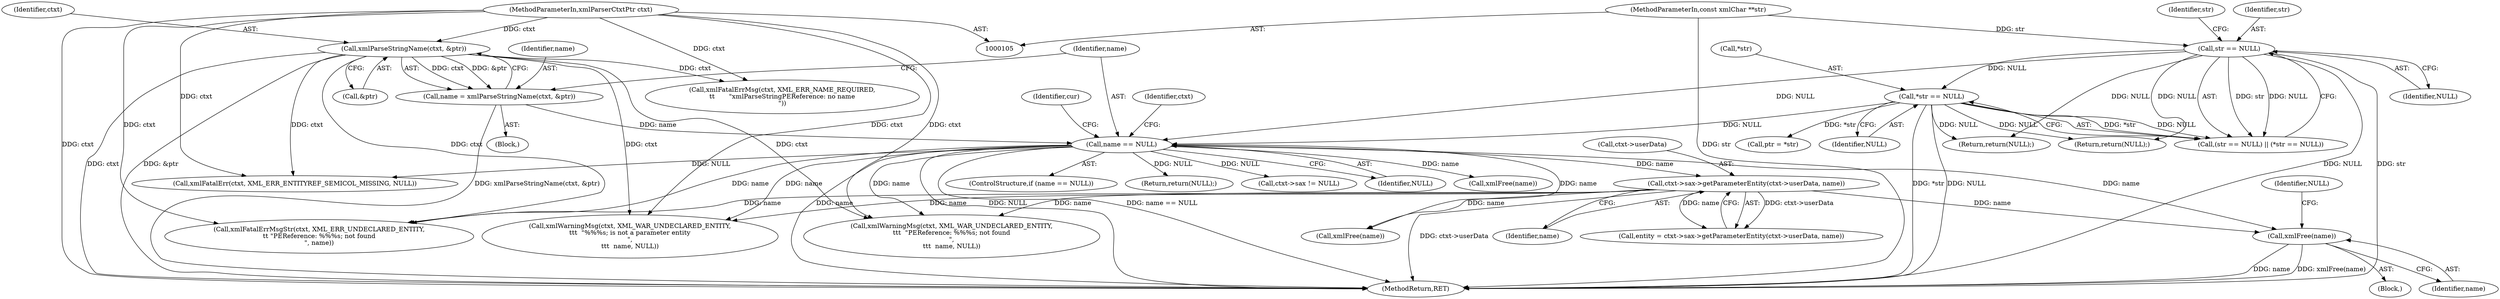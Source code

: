 digraph "0_Chrome_d0947db40187f4708c58e64cbd6013faf9eddeed_35@pointer" {
"1000219" [label="(Call,xmlFree(name))"];
"1000150" [label="(Call,name == NULL)"];
"1000143" [label="(Call,name = xmlParseStringName(ctxt, &ptr))"];
"1000145" [label="(Call,xmlParseStringName(ctxt, &ptr))"];
"1000106" [label="(MethodParameterIn,xmlParserCtxtPtr ctxt)"];
"1000118" [label="(Call,str == NULL)"];
"1000107" [label="(MethodParameterIn,const xmlChar **str)"];
"1000121" [label="(Call,*str == NULL)"];
"1000207" [label="(Call,ctxt->sax->getParameterEntity(ctxt->userData, name))"];
"1000108" [label="(Block,)"];
"1000208" [label="(Call,ctxt->userData)"];
"1000124" [label="(Identifier,NULL)"];
"1000118" [label="(Call,str == NULL)"];
"1000107" [label="(MethodParameterIn,const xmlChar **str)"];
"1000218" [label="(Block,)"];
"1000127" [label="(Call,ptr = *str)"];
"1000222" [label="(Identifier,NULL)"];
"1000149" [label="(ControlStructure,if (name == NULL))"];
"1000207" [label="(Call,ctxt->sax->getParameterEntity(ctxt->userData, name))"];
"1000106" [label="(MethodParameterIn,xmlParserCtxtPtr ctxt)"];
"1000119" [label="(Identifier,str)"];
"1000125" [label="(Return,return(NULL);)"];
"1000205" [label="(Call,entity = ctxt->sax->getParameterEntity(ctxt->userData, name))"];
"1000219" [label="(Call,xmlFree(name))"];
"1000291" [label="(Call,xmlFree(name))"];
"1000151" [label="(Identifier,name)"];
"1000280" [label="(Call,xmlWarningMsg(ctxt, XML_WAR_UNDECLARED_ENTITY,\n\t\t\t  \"%%%s; is not a parameter entity\n\",\n\t\t\t  name, NULL))"];
"1000150" [label="(Call,name == NULL)"];
"1000162" [label="(Return,return(NULL);)"];
"1000165" [label="(Identifier,cur)"];
"1000117" [label="(Call,(str == NULL) || (*str == NULL))"];
"1000143" [label="(Call,name = xmlParseStringName(ctxt, &ptr))"];
"1000147" [label="(Call,&ptr)"];
"1000154" [label="(Call,xmlFatalErrMsg(ctxt, XML_ERR_NAME_REQUIRED,\n\t\t       \"xmlParseStringPEReference: no name\n\"))"];
"1000123" [label="(Identifier,str)"];
"1000145" [label="(Call,xmlParseStringName(ctxt, &ptr))"];
"1000122" [label="(Call,*str)"];
"1000193" [label="(Call,ctxt->sax != NULL)"];
"1000152" [label="(Identifier,NULL)"];
"1000254" [label="(Call,xmlWarningMsg(ctxt, XML_WAR_UNDECLARED_ENTITY,\n\t\t\t  \"PEReference: %%%s; not found\n\",\n\t\t\t  name, NULL))"];
"1000211" [label="(Identifier,name)"];
"1000220" [label="(Identifier,name)"];
"1000247" [label="(Call,xmlFatalErrMsgStr(ctxt, XML_ERR_UNDECLARED_ENTITY,\n\t\t \"PEReference: %%%s; not found\n\", name))"];
"1000173" [label="(Call,xmlFatalErr(ctxt, XML_ERR_ENTITYREF_SEMICOL_MISSING, NULL))"];
"1000177" [label="(Call,xmlFree(name))"];
"1000144" [label="(Identifier,name)"];
"1000299" [label="(MethodReturn,RET)"];
"1000139" [label="(Return,return(NULL);)"];
"1000121" [label="(Call,*str == NULL)"];
"1000146" [label="(Identifier,ctxt)"];
"1000155" [label="(Identifier,ctxt)"];
"1000120" [label="(Identifier,NULL)"];
"1000219" -> "1000218"  [label="AST: "];
"1000219" -> "1000220"  [label="CFG: "];
"1000220" -> "1000219"  [label="AST: "];
"1000222" -> "1000219"  [label="CFG: "];
"1000219" -> "1000299"  [label="DDG: xmlFree(name)"];
"1000219" -> "1000299"  [label="DDG: name"];
"1000150" -> "1000219"  [label="DDG: name"];
"1000207" -> "1000219"  [label="DDG: name"];
"1000150" -> "1000149"  [label="AST: "];
"1000150" -> "1000152"  [label="CFG: "];
"1000151" -> "1000150"  [label="AST: "];
"1000152" -> "1000150"  [label="AST: "];
"1000155" -> "1000150"  [label="CFG: "];
"1000165" -> "1000150"  [label="CFG: "];
"1000150" -> "1000299"  [label="DDG: name"];
"1000150" -> "1000299"  [label="DDG: NULL"];
"1000150" -> "1000299"  [label="DDG: name == NULL"];
"1000143" -> "1000150"  [label="DDG: name"];
"1000118" -> "1000150"  [label="DDG: NULL"];
"1000121" -> "1000150"  [label="DDG: NULL"];
"1000150" -> "1000162"  [label="DDG: NULL"];
"1000150" -> "1000173"  [label="DDG: NULL"];
"1000150" -> "1000177"  [label="DDG: name"];
"1000150" -> "1000193"  [label="DDG: NULL"];
"1000150" -> "1000207"  [label="DDG: name"];
"1000150" -> "1000247"  [label="DDG: name"];
"1000150" -> "1000254"  [label="DDG: name"];
"1000150" -> "1000280"  [label="DDG: name"];
"1000150" -> "1000291"  [label="DDG: name"];
"1000143" -> "1000108"  [label="AST: "];
"1000143" -> "1000145"  [label="CFG: "];
"1000144" -> "1000143"  [label="AST: "];
"1000145" -> "1000143"  [label="AST: "];
"1000151" -> "1000143"  [label="CFG: "];
"1000143" -> "1000299"  [label="DDG: xmlParseStringName(ctxt, &ptr)"];
"1000145" -> "1000143"  [label="DDG: ctxt"];
"1000145" -> "1000143"  [label="DDG: &ptr"];
"1000145" -> "1000147"  [label="CFG: "];
"1000146" -> "1000145"  [label="AST: "];
"1000147" -> "1000145"  [label="AST: "];
"1000145" -> "1000299"  [label="DDG: ctxt"];
"1000145" -> "1000299"  [label="DDG: &ptr"];
"1000106" -> "1000145"  [label="DDG: ctxt"];
"1000145" -> "1000154"  [label="DDG: ctxt"];
"1000145" -> "1000173"  [label="DDG: ctxt"];
"1000145" -> "1000247"  [label="DDG: ctxt"];
"1000145" -> "1000254"  [label="DDG: ctxt"];
"1000145" -> "1000280"  [label="DDG: ctxt"];
"1000106" -> "1000105"  [label="AST: "];
"1000106" -> "1000299"  [label="DDG: ctxt"];
"1000106" -> "1000154"  [label="DDG: ctxt"];
"1000106" -> "1000173"  [label="DDG: ctxt"];
"1000106" -> "1000247"  [label="DDG: ctxt"];
"1000106" -> "1000254"  [label="DDG: ctxt"];
"1000106" -> "1000280"  [label="DDG: ctxt"];
"1000118" -> "1000117"  [label="AST: "];
"1000118" -> "1000120"  [label="CFG: "];
"1000119" -> "1000118"  [label="AST: "];
"1000120" -> "1000118"  [label="AST: "];
"1000123" -> "1000118"  [label="CFG: "];
"1000117" -> "1000118"  [label="CFG: "];
"1000118" -> "1000299"  [label="DDG: NULL"];
"1000118" -> "1000299"  [label="DDG: str"];
"1000118" -> "1000117"  [label="DDG: str"];
"1000118" -> "1000117"  [label="DDG: NULL"];
"1000107" -> "1000118"  [label="DDG: str"];
"1000118" -> "1000121"  [label="DDG: NULL"];
"1000118" -> "1000125"  [label="DDG: NULL"];
"1000118" -> "1000139"  [label="DDG: NULL"];
"1000107" -> "1000105"  [label="AST: "];
"1000107" -> "1000299"  [label="DDG: str"];
"1000121" -> "1000117"  [label="AST: "];
"1000121" -> "1000124"  [label="CFG: "];
"1000122" -> "1000121"  [label="AST: "];
"1000124" -> "1000121"  [label="AST: "];
"1000117" -> "1000121"  [label="CFG: "];
"1000121" -> "1000299"  [label="DDG: *str"];
"1000121" -> "1000299"  [label="DDG: NULL"];
"1000121" -> "1000117"  [label="DDG: *str"];
"1000121" -> "1000117"  [label="DDG: NULL"];
"1000121" -> "1000125"  [label="DDG: NULL"];
"1000121" -> "1000127"  [label="DDG: *str"];
"1000121" -> "1000139"  [label="DDG: NULL"];
"1000207" -> "1000205"  [label="AST: "];
"1000207" -> "1000211"  [label="CFG: "];
"1000208" -> "1000207"  [label="AST: "];
"1000211" -> "1000207"  [label="AST: "];
"1000205" -> "1000207"  [label="CFG: "];
"1000207" -> "1000299"  [label="DDG: ctxt->userData"];
"1000207" -> "1000205"  [label="DDG: ctxt->userData"];
"1000207" -> "1000205"  [label="DDG: name"];
"1000207" -> "1000247"  [label="DDG: name"];
"1000207" -> "1000254"  [label="DDG: name"];
"1000207" -> "1000280"  [label="DDG: name"];
"1000207" -> "1000291"  [label="DDG: name"];
}

